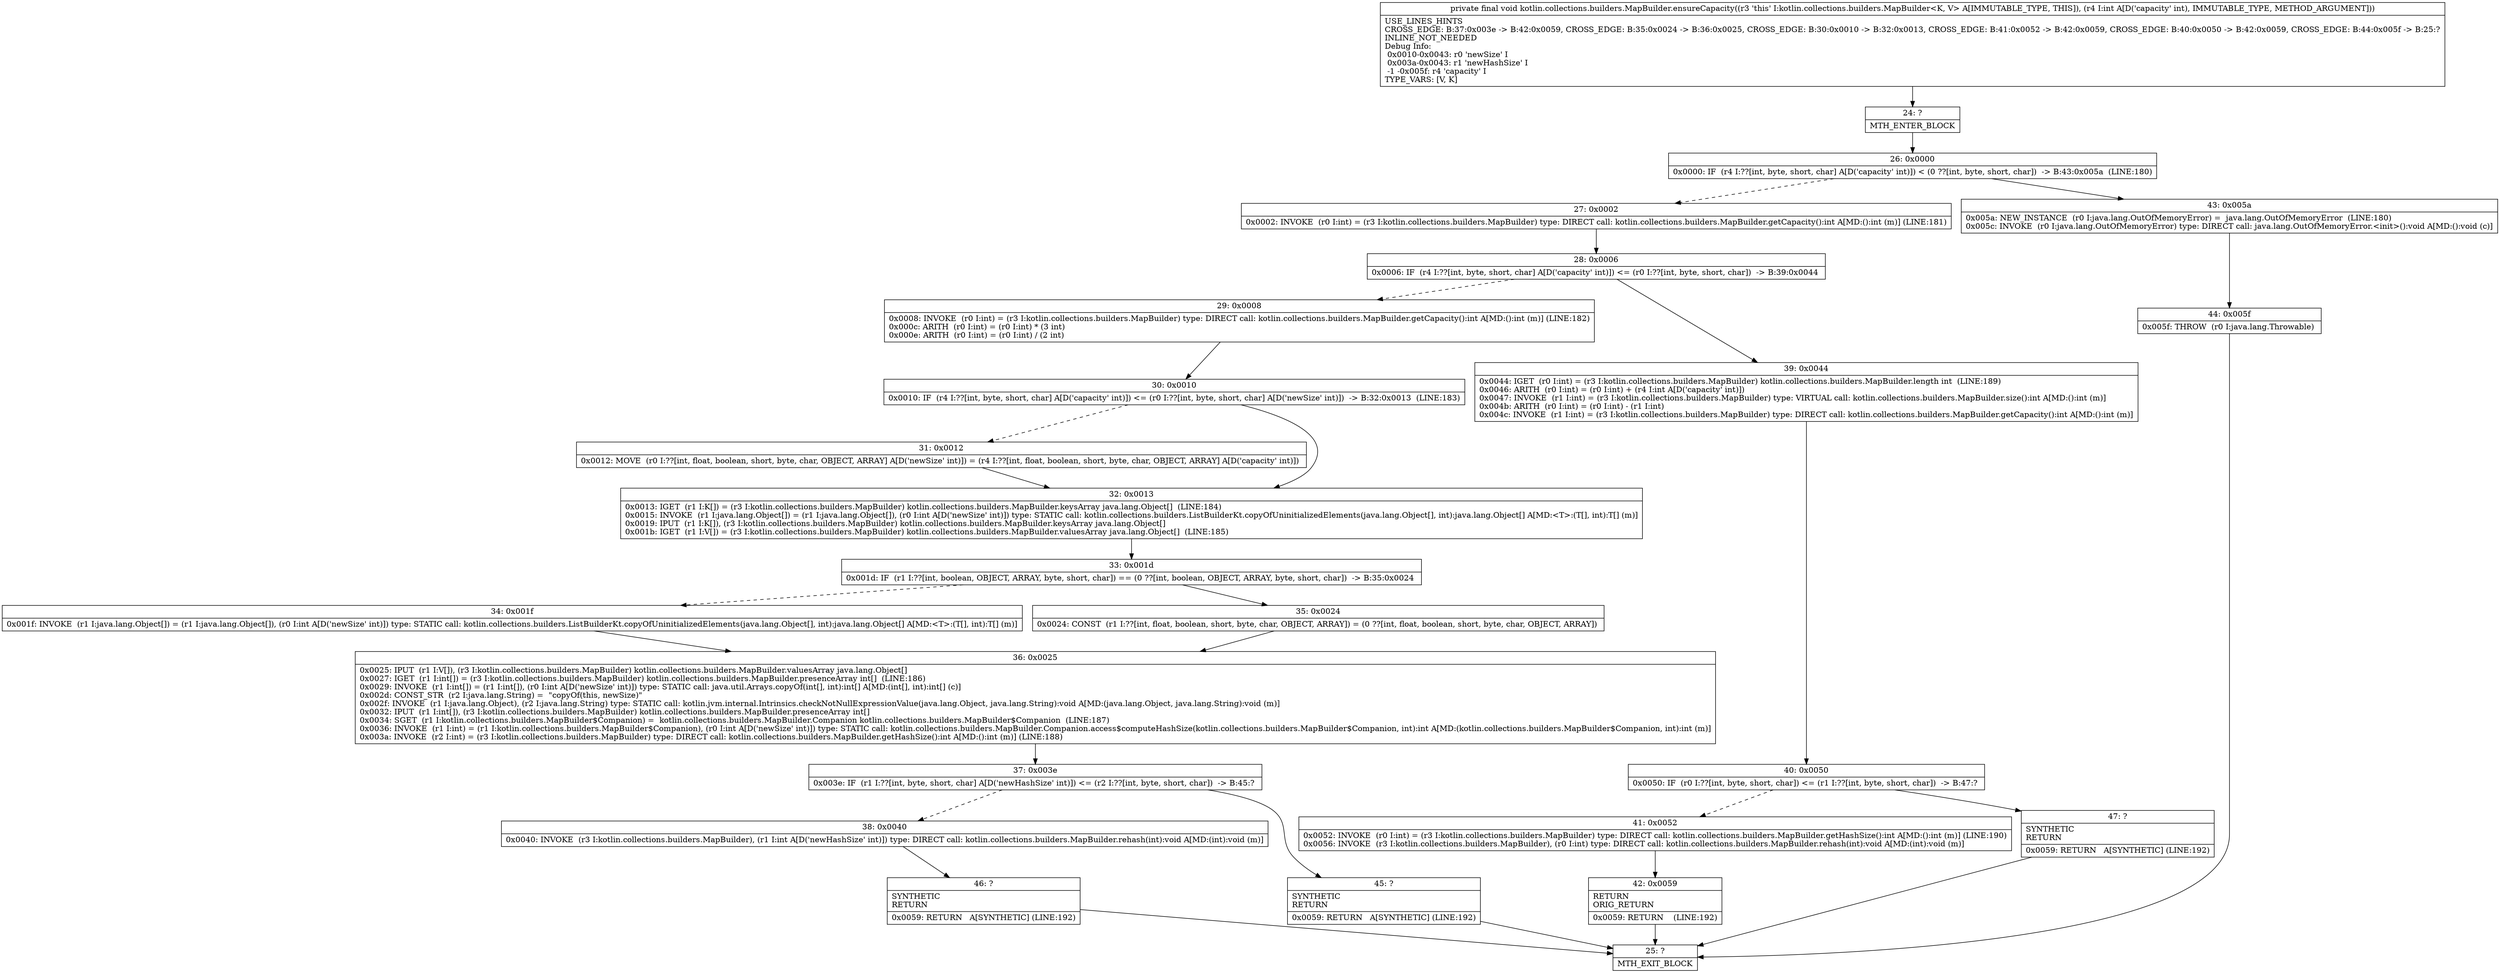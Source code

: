 digraph "CFG forkotlin.collections.builders.MapBuilder.ensureCapacity(I)V" {
Node_24 [shape=record,label="{24\:\ ?|MTH_ENTER_BLOCK\l}"];
Node_26 [shape=record,label="{26\:\ 0x0000|0x0000: IF  (r4 I:??[int, byte, short, char] A[D('capacity' int)]) \< (0 ??[int, byte, short, char])  \-\> B:43:0x005a  (LINE:180)\l}"];
Node_27 [shape=record,label="{27\:\ 0x0002|0x0002: INVOKE  (r0 I:int) = (r3 I:kotlin.collections.builders.MapBuilder) type: DIRECT call: kotlin.collections.builders.MapBuilder.getCapacity():int A[MD:():int (m)] (LINE:181)\l}"];
Node_28 [shape=record,label="{28\:\ 0x0006|0x0006: IF  (r4 I:??[int, byte, short, char] A[D('capacity' int)]) \<= (r0 I:??[int, byte, short, char])  \-\> B:39:0x0044 \l}"];
Node_29 [shape=record,label="{29\:\ 0x0008|0x0008: INVOKE  (r0 I:int) = (r3 I:kotlin.collections.builders.MapBuilder) type: DIRECT call: kotlin.collections.builders.MapBuilder.getCapacity():int A[MD:():int (m)] (LINE:182)\l0x000c: ARITH  (r0 I:int) = (r0 I:int) * (3 int) \l0x000e: ARITH  (r0 I:int) = (r0 I:int) \/ (2 int) \l}"];
Node_30 [shape=record,label="{30\:\ 0x0010|0x0010: IF  (r4 I:??[int, byte, short, char] A[D('capacity' int)]) \<= (r0 I:??[int, byte, short, char] A[D('newSize' int)])  \-\> B:32:0x0013  (LINE:183)\l}"];
Node_31 [shape=record,label="{31\:\ 0x0012|0x0012: MOVE  (r0 I:??[int, float, boolean, short, byte, char, OBJECT, ARRAY] A[D('newSize' int)]) = (r4 I:??[int, float, boolean, short, byte, char, OBJECT, ARRAY] A[D('capacity' int)]) \l}"];
Node_32 [shape=record,label="{32\:\ 0x0013|0x0013: IGET  (r1 I:K[]) = (r3 I:kotlin.collections.builders.MapBuilder) kotlin.collections.builders.MapBuilder.keysArray java.lang.Object[]  (LINE:184)\l0x0015: INVOKE  (r1 I:java.lang.Object[]) = (r1 I:java.lang.Object[]), (r0 I:int A[D('newSize' int)]) type: STATIC call: kotlin.collections.builders.ListBuilderKt.copyOfUninitializedElements(java.lang.Object[], int):java.lang.Object[] A[MD:\<T\>:(T[], int):T[] (m)]\l0x0019: IPUT  (r1 I:K[]), (r3 I:kotlin.collections.builders.MapBuilder) kotlin.collections.builders.MapBuilder.keysArray java.lang.Object[] \l0x001b: IGET  (r1 I:V[]) = (r3 I:kotlin.collections.builders.MapBuilder) kotlin.collections.builders.MapBuilder.valuesArray java.lang.Object[]  (LINE:185)\l}"];
Node_33 [shape=record,label="{33\:\ 0x001d|0x001d: IF  (r1 I:??[int, boolean, OBJECT, ARRAY, byte, short, char]) == (0 ??[int, boolean, OBJECT, ARRAY, byte, short, char])  \-\> B:35:0x0024 \l}"];
Node_34 [shape=record,label="{34\:\ 0x001f|0x001f: INVOKE  (r1 I:java.lang.Object[]) = (r1 I:java.lang.Object[]), (r0 I:int A[D('newSize' int)]) type: STATIC call: kotlin.collections.builders.ListBuilderKt.copyOfUninitializedElements(java.lang.Object[], int):java.lang.Object[] A[MD:\<T\>:(T[], int):T[] (m)]\l}"];
Node_36 [shape=record,label="{36\:\ 0x0025|0x0025: IPUT  (r1 I:V[]), (r3 I:kotlin.collections.builders.MapBuilder) kotlin.collections.builders.MapBuilder.valuesArray java.lang.Object[] \l0x0027: IGET  (r1 I:int[]) = (r3 I:kotlin.collections.builders.MapBuilder) kotlin.collections.builders.MapBuilder.presenceArray int[]  (LINE:186)\l0x0029: INVOKE  (r1 I:int[]) = (r1 I:int[]), (r0 I:int A[D('newSize' int)]) type: STATIC call: java.util.Arrays.copyOf(int[], int):int[] A[MD:(int[], int):int[] (c)]\l0x002d: CONST_STR  (r2 I:java.lang.String) =  \"copyOf(this, newSize)\" \l0x002f: INVOKE  (r1 I:java.lang.Object), (r2 I:java.lang.String) type: STATIC call: kotlin.jvm.internal.Intrinsics.checkNotNullExpressionValue(java.lang.Object, java.lang.String):void A[MD:(java.lang.Object, java.lang.String):void (m)]\l0x0032: IPUT  (r1 I:int[]), (r3 I:kotlin.collections.builders.MapBuilder) kotlin.collections.builders.MapBuilder.presenceArray int[] \l0x0034: SGET  (r1 I:kotlin.collections.builders.MapBuilder$Companion) =  kotlin.collections.builders.MapBuilder.Companion kotlin.collections.builders.MapBuilder$Companion  (LINE:187)\l0x0036: INVOKE  (r1 I:int) = (r1 I:kotlin.collections.builders.MapBuilder$Companion), (r0 I:int A[D('newSize' int)]) type: STATIC call: kotlin.collections.builders.MapBuilder.Companion.access$computeHashSize(kotlin.collections.builders.MapBuilder$Companion, int):int A[MD:(kotlin.collections.builders.MapBuilder$Companion, int):int (m)]\l0x003a: INVOKE  (r2 I:int) = (r3 I:kotlin.collections.builders.MapBuilder) type: DIRECT call: kotlin.collections.builders.MapBuilder.getHashSize():int A[MD:():int (m)] (LINE:188)\l}"];
Node_37 [shape=record,label="{37\:\ 0x003e|0x003e: IF  (r1 I:??[int, byte, short, char] A[D('newHashSize' int)]) \<= (r2 I:??[int, byte, short, char])  \-\> B:45:? \l}"];
Node_38 [shape=record,label="{38\:\ 0x0040|0x0040: INVOKE  (r3 I:kotlin.collections.builders.MapBuilder), (r1 I:int A[D('newHashSize' int)]) type: DIRECT call: kotlin.collections.builders.MapBuilder.rehash(int):void A[MD:(int):void (m)]\l}"];
Node_46 [shape=record,label="{46\:\ ?|SYNTHETIC\lRETURN\l|0x0059: RETURN   A[SYNTHETIC] (LINE:192)\l}"];
Node_25 [shape=record,label="{25\:\ ?|MTH_EXIT_BLOCK\l}"];
Node_45 [shape=record,label="{45\:\ ?|SYNTHETIC\lRETURN\l|0x0059: RETURN   A[SYNTHETIC] (LINE:192)\l}"];
Node_35 [shape=record,label="{35\:\ 0x0024|0x0024: CONST  (r1 I:??[int, float, boolean, short, byte, char, OBJECT, ARRAY]) = (0 ??[int, float, boolean, short, byte, char, OBJECT, ARRAY]) \l}"];
Node_39 [shape=record,label="{39\:\ 0x0044|0x0044: IGET  (r0 I:int) = (r3 I:kotlin.collections.builders.MapBuilder) kotlin.collections.builders.MapBuilder.length int  (LINE:189)\l0x0046: ARITH  (r0 I:int) = (r0 I:int) + (r4 I:int A[D('capacity' int)]) \l0x0047: INVOKE  (r1 I:int) = (r3 I:kotlin.collections.builders.MapBuilder) type: VIRTUAL call: kotlin.collections.builders.MapBuilder.size():int A[MD:():int (m)]\l0x004b: ARITH  (r0 I:int) = (r0 I:int) \- (r1 I:int) \l0x004c: INVOKE  (r1 I:int) = (r3 I:kotlin.collections.builders.MapBuilder) type: DIRECT call: kotlin.collections.builders.MapBuilder.getCapacity():int A[MD:():int (m)]\l}"];
Node_40 [shape=record,label="{40\:\ 0x0050|0x0050: IF  (r0 I:??[int, byte, short, char]) \<= (r1 I:??[int, byte, short, char])  \-\> B:47:? \l}"];
Node_41 [shape=record,label="{41\:\ 0x0052|0x0052: INVOKE  (r0 I:int) = (r3 I:kotlin.collections.builders.MapBuilder) type: DIRECT call: kotlin.collections.builders.MapBuilder.getHashSize():int A[MD:():int (m)] (LINE:190)\l0x0056: INVOKE  (r3 I:kotlin.collections.builders.MapBuilder), (r0 I:int) type: DIRECT call: kotlin.collections.builders.MapBuilder.rehash(int):void A[MD:(int):void (m)]\l}"];
Node_42 [shape=record,label="{42\:\ 0x0059|RETURN\lORIG_RETURN\l|0x0059: RETURN    (LINE:192)\l}"];
Node_47 [shape=record,label="{47\:\ ?|SYNTHETIC\lRETURN\l|0x0059: RETURN   A[SYNTHETIC] (LINE:192)\l}"];
Node_43 [shape=record,label="{43\:\ 0x005a|0x005a: NEW_INSTANCE  (r0 I:java.lang.OutOfMemoryError) =  java.lang.OutOfMemoryError  (LINE:180)\l0x005c: INVOKE  (r0 I:java.lang.OutOfMemoryError) type: DIRECT call: java.lang.OutOfMemoryError.\<init\>():void A[MD:():void (c)]\l}"];
Node_44 [shape=record,label="{44\:\ 0x005f|0x005f: THROW  (r0 I:java.lang.Throwable) \l}"];
MethodNode[shape=record,label="{private final void kotlin.collections.builders.MapBuilder.ensureCapacity((r3 'this' I:kotlin.collections.builders.MapBuilder\<K, V\> A[IMMUTABLE_TYPE, THIS]), (r4 I:int A[D('capacity' int), IMMUTABLE_TYPE, METHOD_ARGUMENT]))  | USE_LINES_HINTS\lCROSS_EDGE: B:37:0x003e \-\> B:42:0x0059, CROSS_EDGE: B:35:0x0024 \-\> B:36:0x0025, CROSS_EDGE: B:30:0x0010 \-\> B:32:0x0013, CROSS_EDGE: B:41:0x0052 \-\> B:42:0x0059, CROSS_EDGE: B:40:0x0050 \-\> B:42:0x0059, CROSS_EDGE: B:44:0x005f \-\> B:25:?\lINLINE_NOT_NEEDED\lDebug Info:\l  0x0010\-0x0043: r0 'newSize' I\l  0x003a\-0x0043: r1 'newHashSize' I\l  \-1 \-0x005f: r4 'capacity' I\lTYPE_VARS: [V, K]\l}"];
MethodNode -> Node_24;Node_24 -> Node_26;
Node_26 -> Node_27[style=dashed];
Node_26 -> Node_43;
Node_27 -> Node_28;
Node_28 -> Node_29[style=dashed];
Node_28 -> Node_39;
Node_29 -> Node_30;
Node_30 -> Node_31[style=dashed];
Node_30 -> Node_32;
Node_31 -> Node_32;
Node_32 -> Node_33;
Node_33 -> Node_34[style=dashed];
Node_33 -> Node_35;
Node_34 -> Node_36;
Node_36 -> Node_37;
Node_37 -> Node_38[style=dashed];
Node_37 -> Node_45;
Node_38 -> Node_46;
Node_46 -> Node_25;
Node_45 -> Node_25;
Node_35 -> Node_36;
Node_39 -> Node_40;
Node_40 -> Node_41[style=dashed];
Node_40 -> Node_47;
Node_41 -> Node_42;
Node_42 -> Node_25;
Node_47 -> Node_25;
Node_43 -> Node_44;
Node_44 -> Node_25;
}


